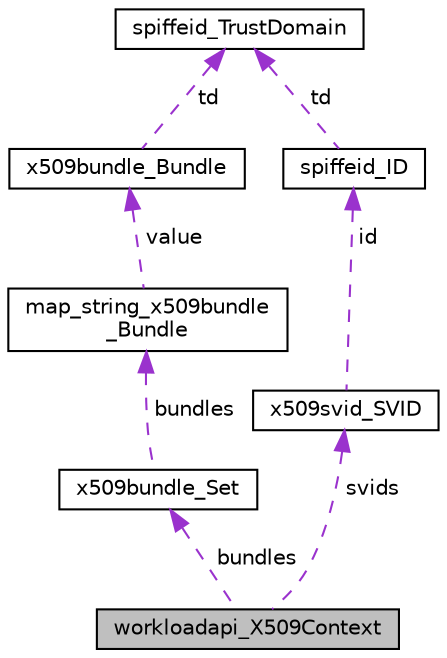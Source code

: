 digraph "workloadapi_X509Context"
{
  edge [fontname="Helvetica",fontsize="10",labelfontname="Helvetica",labelfontsize="10"];
  node [fontname="Helvetica",fontsize="10",shape=record];
  Node1 [label="workloadapi_X509Context",height=0.2,width=0.4,color="black", fillcolor="grey75", style="filled", fontcolor="black"];
  Node2 -> Node1 [dir="back",color="darkorchid3",fontsize="10",style="dashed",label=" bundles" ,fontname="Helvetica"];
  Node2 [label="x509bundle_Set",height=0.2,width=0.4,color="black", fillcolor="white", style="filled",URL="$structx509bundle__Set.html"];
  Node3 -> Node2 [dir="back",color="darkorchid3",fontsize="10",style="dashed",label=" bundles" ,fontname="Helvetica"];
  Node3 [label="map_string_x509bundle\l_Bundle",height=0.2,width=0.4,color="black", fillcolor="white", style="filled",URL="$structmap__string__x509bundle__Bundle.html"];
  Node4 -> Node3 [dir="back",color="darkorchid3",fontsize="10",style="dashed",label=" value" ,fontname="Helvetica"];
  Node4 [label="x509bundle_Bundle",height=0.2,width=0.4,color="black", fillcolor="white", style="filled",URL="$structx509bundle__Bundle.html"];
  Node5 -> Node4 [dir="back",color="darkorchid3",fontsize="10",style="dashed",label=" td" ,fontname="Helvetica"];
  Node5 [label="spiffeid_TrustDomain",height=0.2,width=0.4,color="black", fillcolor="white", style="filled",URL="$structspiffeid__TrustDomain.html"];
  Node6 -> Node1 [dir="back",color="darkorchid3",fontsize="10",style="dashed",label=" svids" ,fontname="Helvetica"];
  Node6 [label="x509svid_SVID",height=0.2,width=0.4,color="black", fillcolor="white", style="filled",URL="$structx509svid__SVID.html"];
  Node7 -> Node6 [dir="back",color="darkorchid3",fontsize="10",style="dashed",label=" id" ,fontname="Helvetica"];
  Node7 [label="spiffeid_ID",height=0.2,width=0.4,color="black", fillcolor="white", style="filled",URL="$structspiffeid__ID.html"];
  Node5 -> Node7 [dir="back",color="darkorchid3",fontsize="10",style="dashed",label=" td" ,fontname="Helvetica"];
}
